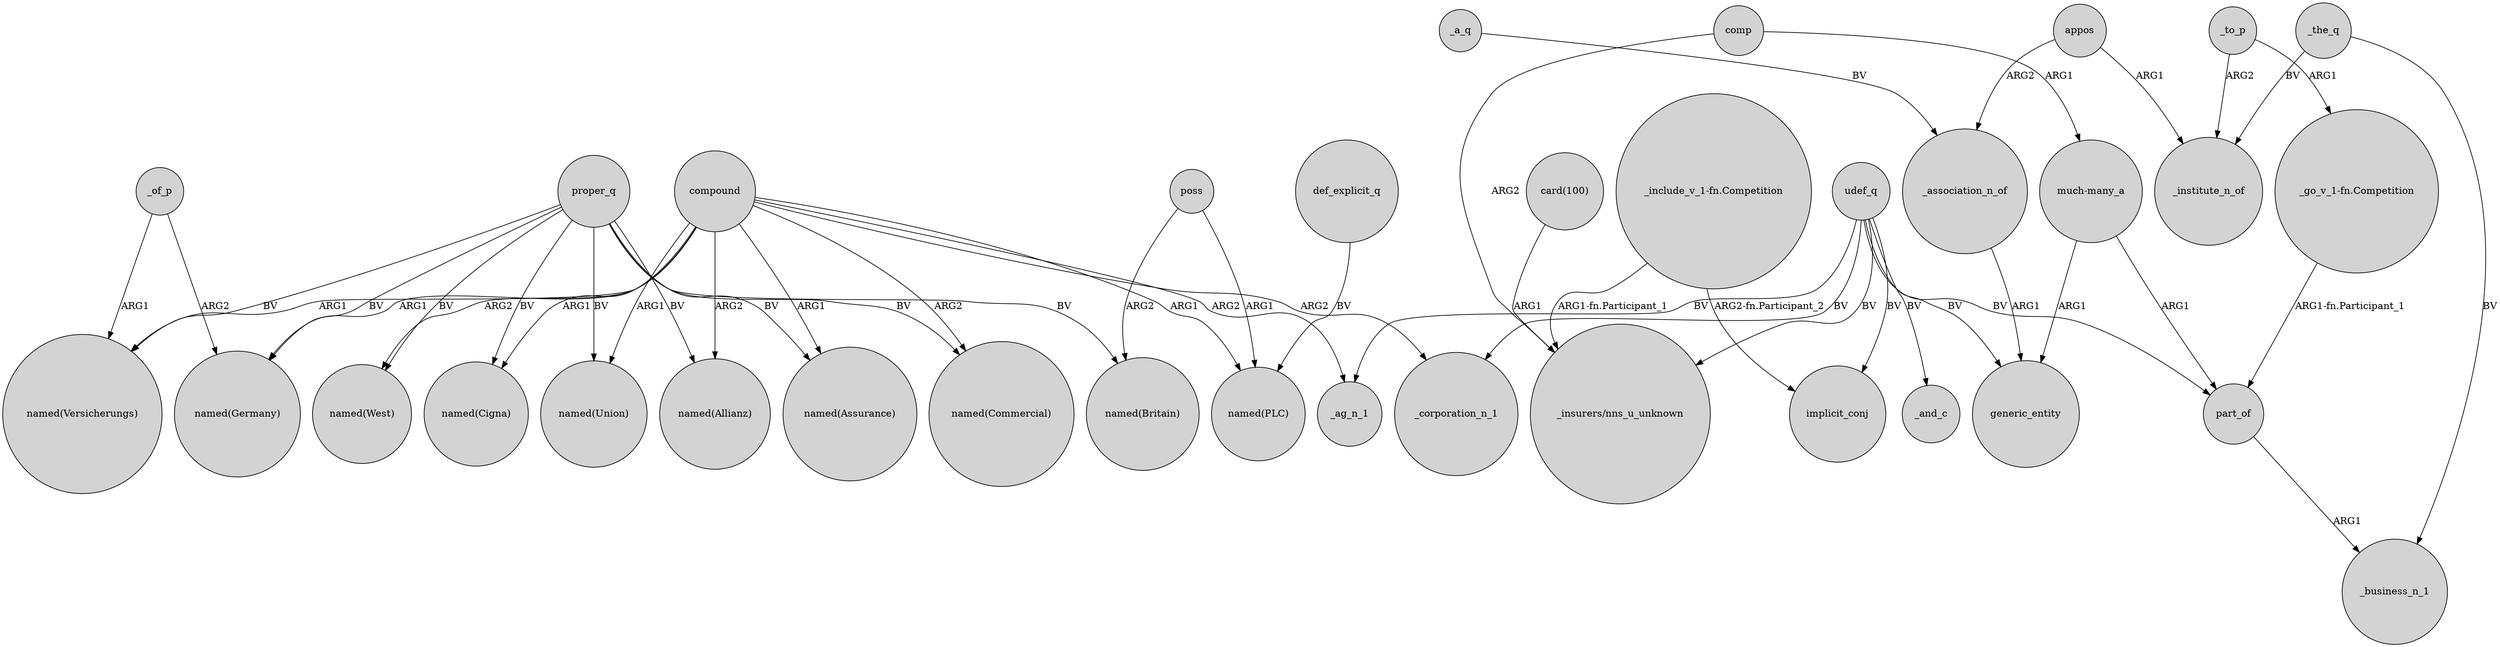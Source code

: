 digraph {
	node [shape=circle style=filled]
	compound -> "named(Union)" [label=ARG1]
	proper_q -> "named(Cigna)" [label=BV]
	"_include_v_1-fn.Competition" -> "_insurers/nns_u_unknown" [label="ARG1-fn.Participant_1"]
	compound -> "named(Versicherungs)" [label=ARG1]
	udef_q -> part_of [label=BV]
	_the_q -> _business_n_1 [label=BV]
	_of_p -> "named(Germany)" [label=ARG2]
	"_go_v_1-fn.Competition" -> part_of [label="ARG1-fn.Participant_1"]
	proper_q -> "named(Allianz)" [label=BV]
	appos -> _institute_n_of [label=ARG1]
	udef_q -> _and_c [label=BV]
	compound -> _ag_n_1 [label=ARG2]
	compound -> "named(PLC)" [label=ARG1]
	udef_q -> generic_entity [label=BV]
	compound -> "named(Commercial)" [label=ARG2]
	poss -> "named(Britain)" [label=ARG2]
	compound -> "named(Allianz)" [label=ARG2]
	poss -> "named(PLC)" [label=ARG1]
	proper_q -> "named(Union)" [label=BV]
	comp -> "much-many_a" [label=ARG1]
	compound -> "named(West)" [label=ARG2]
	"much-many_a" -> generic_entity [label=ARG1]
	_of_p -> "named(Versicherungs)" [label=ARG1]
	compound -> "named(Germany)" [label=ARG1]
	proper_q -> "named(Britain)" [label=BV]
	_the_q -> _institute_n_of [label=BV]
	"much-many_a" -> part_of [label=ARG1]
	udef_q -> "_insurers/nns_u_unknown" [label=BV]
	proper_q -> "named(West)" [label=BV]
	udef_q -> _ag_n_1 [label=BV]
	proper_q -> "named(Versicherungs)" [label=BV]
	proper_q -> "named(Assurance)" [label=BV]
	_to_p -> "_go_v_1-fn.Competition" [label=ARG1]
	comp -> "_insurers/nns_u_unknown" [label=ARG2]
	compound -> _corporation_n_1 [label=ARG2]
	udef_q -> _corporation_n_1 [label=BV]
	_to_p -> _institute_n_of [label=ARG2]
	def_explicit_q -> "named(PLC)" [label=BV]
	_association_n_of -> generic_entity [label=ARG1]
	"card(100)" -> "_insurers/nns_u_unknown" [label=ARG1]
	appos -> _association_n_of [label=ARG2]
	compound -> "named(Cigna)" [label=ARG1]
	_a_q -> _association_n_of [label=BV]
	proper_q -> "named(Commercial)" [label=BV]
	part_of -> _business_n_1 [label=ARG1]
	udef_q -> implicit_conj [label=BV]
	compound -> "named(Assurance)" [label=ARG1]
	proper_q -> "named(Germany)" [label=BV]
	"_include_v_1-fn.Competition" -> implicit_conj [label="ARG2-fn.Participant_2"]
}
